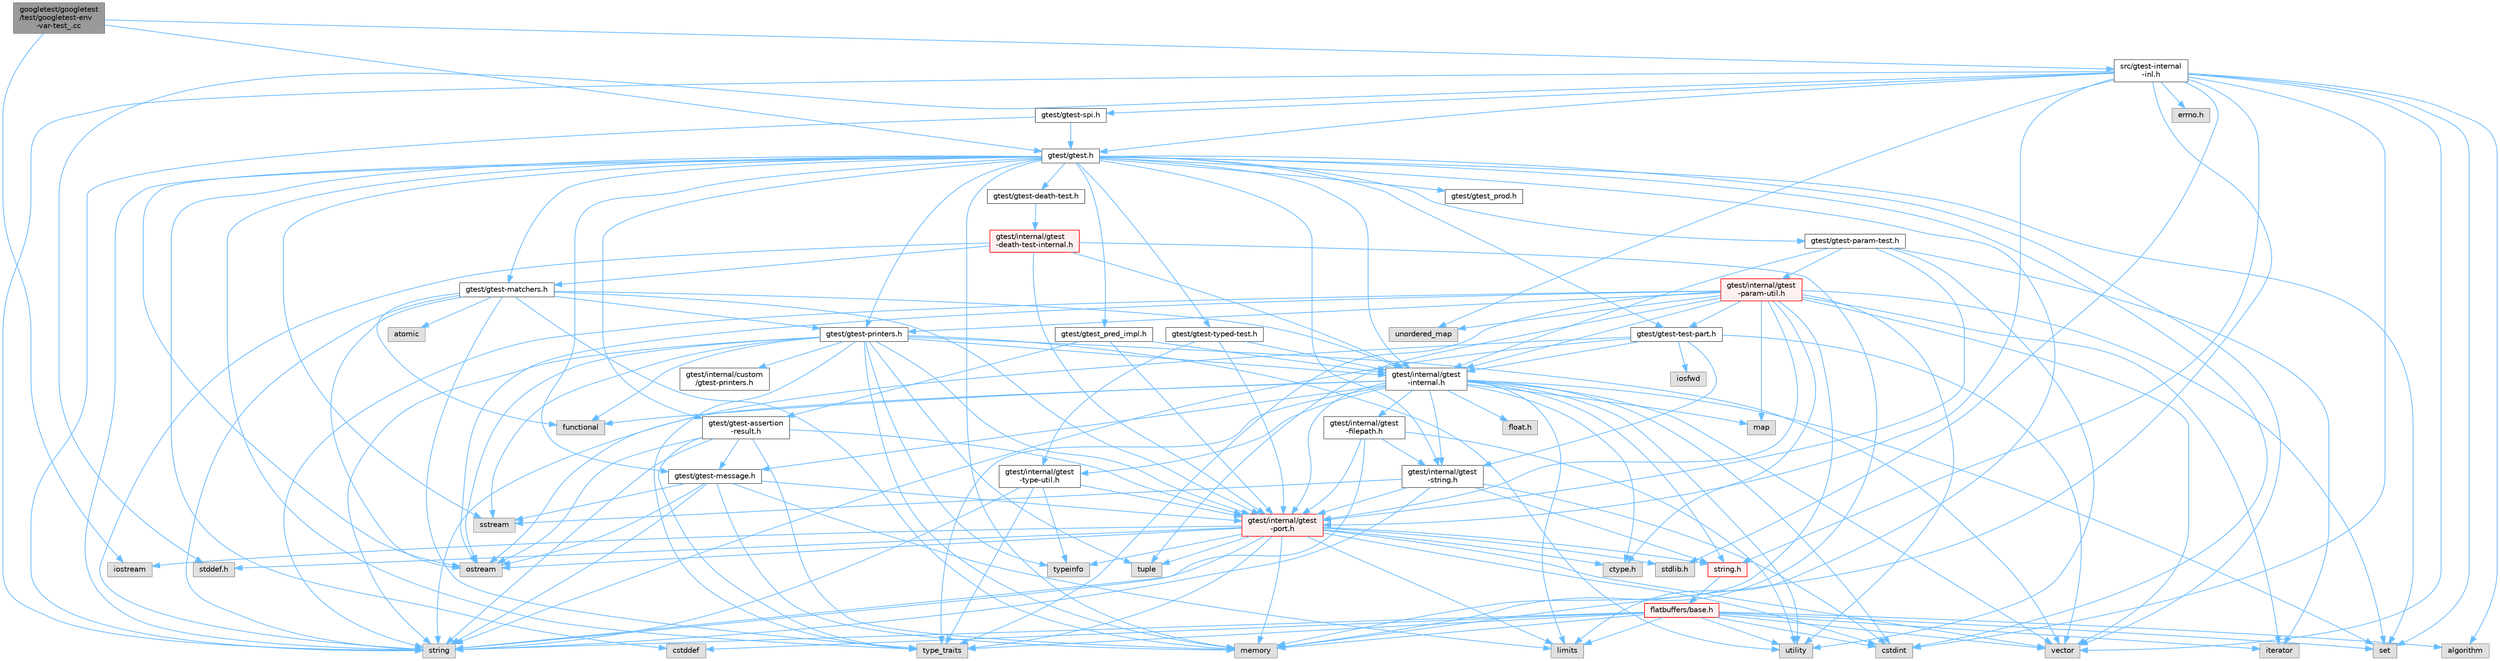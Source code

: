 digraph "googletest/googletest/test/googletest-env-var-test_.cc"
{
 // LATEX_PDF_SIZE
  bgcolor="transparent";
  edge [fontname=Helvetica,fontsize=10,labelfontname=Helvetica,labelfontsize=10];
  node [fontname=Helvetica,fontsize=10,shape=box,height=0.2,width=0.4];
  Node1 [id="Node000001",label="googletest/googletest\l/test/googletest-env\l-var-test_.cc",height=0.2,width=0.4,color="gray40", fillcolor="grey60", style="filled", fontcolor="black",tooltip=" "];
  Node1 -> Node2 [id="edge171_Node000001_Node000002",color="steelblue1",style="solid",tooltip=" "];
  Node2 [id="Node000002",label="iostream",height=0.2,width=0.4,color="grey60", fillcolor="#E0E0E0", style="filled",tooltip=" "];
  Node1 -> Node3 [id="edge172_Node000001_Node000003",color="steelblue1",style="solid",tooltip=" "];
  Node3 [id="Node000003",label="gtest/gtest.h",height=0.2,width=0.4,color="grey40", fillcolor="white", style="filled",URL="$gtest_8h.html",tooltip=" "];
  Node3 -> Node4 [id="edge173_Node000003_Node000004",color="steelblue1",style="solid",tooltip=" "];
  Node4 [id="Node000004",label="cstddef",height=0.2,width=0.4,color="grey60", fillcolor="#E0E0E0", style="filled",tooltip=" "];
  Node3 -> Node5 [id="edge174_Node000003_Node000005",color="steelblue1",style="solid",tooltip=" "];
  Node5 [id="Node000005",label="cstdint",height=0.2,width=0.4,color="grey60", fillcolor="#E0E0E0", style="filled",tooltip=" "];
  Node3 -> Node6 [id="edge175_Node000003_Node000006",color="steelblue1",style="solid",tooltip=" "];
  Node6 [id="Node000006",label="limits",height=0.2,width=0.4,color="grey60", fillcolor="#E0E0E0", style="filled",tooltip=" "];
  Node3 -> Node7 [id="edge176_Node000003_Node000007",color="steelblue1",style="solid",tooltip=" "];
  Node7 [id="Node000007",label="memory",height=0.2,width=0.4,color="grey60", fillcolor="#E0E0E0", style="filled",tooltip=" "];
  Node3 -> Node8 [id="edge177_Node000003_Node000008",color="steelblue1",style="solid",tooltip=" "];
  Node8 [id="Node000008",label="ostream",height=0.2,width=0.4,color="grey60", fillcolor="#E0E0E0", style="filled",tooltip=" "];
  Node3 -> Node9 [id="edge178_Node000003_Node000009",color="steelblue1",style="solid",tooltip=" "];
  Node9 [id="Node000009",label="set",height=0.2,width=0.4,color="grey60", fillcolor="#E0E0E0", style="filled",tooltip=" "];
  Node3 -> Node10 [id="edge179_Node000003_Node000010",color="steelblue1",style="solid",tooltip=" "];
  Node10 [id="Node000010",label="sstream",height=0.2,width=0.4,color="grey60", fillcolor="#E0E0E0", style="filled",tooltip=" "];
  Node3 -> Node11 [id="edge180_Node000003_Node000011",color="steelblue1",style="solid",tooltip=" "];
  Node11 [id="Node000011",label="string",height=0.2,width=0.4,color="grey60", fillcolor="#E0E0E0", style="filled",tooltip=" "];
  Node3 -> Node12 [id="edge181_Node000003_Node000012",color="steelblue1",style="solid",tooltip=" "];
  Node12 [id="Node000012",label="type_traits",height=0.2,width=0.4,color="grey60", fillcolor="#E0E0E0", style="filled",tooltip=" "];
  Node3 -> Node13 [id="edge182_Node000003_Node000013",color="steelblue1",style="solid",tooltip=" "];
  Node13 [id="Node000013",label="vector",height=0.2,width=0.4,color="grey60", fillcolor="#E0E0E0", style="filled",tooltip=" "];
  Node3 -> Node14 [id="edge183_Node000003_Node000014",color="steelblue1",style="solid",tooltip=" "];
  Node14 [id="Node000014",label="gtest/gtest-assertion\l-result.h",height=0.2,width=0.4,color="grey40", fillcolor="white", style="filled",URL="$gtest-assertion-result_8h.html",tooltip=" "];
  Node14 -> Node7 [id="edge184_Node000014_Node000007",color="steelblue1",style="solid",tooltip=" "];
  Node14 -> Node8 [id="edge185_Node000014_Node000008",color="steelblue1",style="solid",tooltip=" "];
  Node14 -> Node11 [id="edge186_Node000014_Node000011",color="steelblue1",style="solid",tooltip=" "];
  Node14 -> Node12 [id="edge187_Node000014_Node000012",color="steelblue1",style="solid",tooltip=" "];
  Node14 -> Node15 [id="edge188_Node000014_Node000015",color="steelblue1",style="solid",tooltip=" "];
  Node15 [id="Node000015",label="gtest/gtest-message.h",height=0.2,width=0.4,color="grey40", fillcolor="white", style="filled",URL="$gtest-message_8h.html",tooltip=" "];
  Node15 -> Node6 [id="edge189_Node000015_Node000006",color="steelblue1",style="solid",tooltip=" "];
  Node15 -> Node7 [id="edge190_Node000015_Node000007",color="steelblue1",style="solid",tooltip=" "];
  Node15 -> Node8 [id="edge191_Node000015_Node000008",color="steelblue1",style="solid",tooltip=" "];
  Node15 -> Node10 [id="edge192_Node000015_Node000010",color="steelblue1",style="solid",tooltip=" "];
  Node15 -> Node11 [id="edge193_Node000015_Node000011",color="steelblue1",style="solid",tooltip=" "];
  Node15 -> Node16 [id="edge194_Node000015_Node000016",color="steelblue1",style="solid",tooltip=" "];
  Node16 [id="Node000016",label="gtest/internal/gtest\l-port.h",height=0.2,width=0.4,color="red", fillcolor="#FFF0F0", style="filled",URL="$gtest-port_8h.html",tooltip=" "];
  Node16 -> Node18 [id="edge195_Node000016_Node000018",color="steelblue1",style="solid",tooltip=" "];
  Node18 [id="Node000018",label="ctype.h",height=0.2,width=0.4,color="grey60", fillcolor="#E0E0E0", style="filled",tooltip=" "];
  Node16 -> Node19 [id="edge196_Node000016_Node000019",color="steelblue1",style="solid",tooltip=" "];
  Node19 [id="Node000019",label="stddef.h",height=0.2,width=0.4,color="grey60", fillcolor="#E0E0E0", style="filled",tooltip=" "];
  Node16 -> Node21 [id="edge197_Node000016_Node000021",color="steelblue1",style="solid",tooltip=" "];
  Node21 [id="Node000021",label="stdlib.h",height=0.2,width=0.4,color="grey60", fillcolor="#E0E0E0", style="filled",tooltip=" "];
  Node16 -> Node22 [id="edge198_Node000016_Node000022",color="steelblue1",style="solid",tooltip=" "];
  Node22 [id="Node000022",label="string.h",height=0.2,width=0.4,color="red", fillcolor="#FFF0F0", style="filled",URL="$string_8h.html",tooltip=" "];
  Node22 -> Node23 [id="edge199_Node000022_Node000023",color="steelblue1",style="solid",tooltip=" "];
  Node23 [id="Node000023",label="flatbuffers/base.h",height=0.2,width=0.4,color="red", fillcolor="#FFF0F0", style="filled",URL="$base_8h.html",tooltip=" "];
  Node23 -> Node5 [id="edge200_Node000023_Node000005",color="steelblue1",style="solid",tooltip=" "];
  Node23 -> Node4 [id="edge201_Node000023_Node000004",color="steelblue1",style="solid",tooltip=" "];
  Node23 -> Node27 [id="edge202_Node000023_Node000027",color="steelblue1",style="solid",tooltip=" "];
  Node27 [id="Node000027",label="utility",height=0.2,width=0.4,color="grey60", fillcolor="#E0E0E0", style="filled",tooltip=" "];
  Node23 -> Node11 [id="edge203_Node000023_Node000011",color="steelblue1",style="solid",tooltip=" "];
  Node23 -> Node12 [id="edge204_Node000023_Node000012",color="steelblue1",style="solid",tooltip=" "];
  Node23 -> Node13 [id="edge205_Node000023_Node000013",color="steelblue1",style="solid",tooltip=" "];
  Node23 -> Node9 [id="edge206_Node000023_Node000009",color="steelblue1",style="solid",tooltip=" "];
  Node23 -> Node28 [id="edge207_Node000023_Node000028",color="steelblue1",style="solid",tooltip=" "];
  Node28 [id="Node000028",label="algorithm",height=0.2,width=0.4,color="grey60", fillcolor="#E0E0E0", style="filled",tooltip=" "];
  Node23 -> Node6 [id="edge208_Node000023_Node000006",color="steelblue1",style="solid",tooltip=" "];
  Node23 -> Node29 [id="edge209_Node000023_Node000029",color="steelblue1",style="solid",tooltip=" "];
  Node29 [id="Node000029",label="iterator",height=0.2,width=0.4,color="grey60", fillcolor="#E0E0E0", style="filled",tooltip=" "];
  Node23 -> Node7 [id="edge210_Node000023_Node000007",color="steelblue1",style="solid",tooltip=" "];
  Node16 -> Node5 [id="edge211_Node000016_Node000005",color="steelblue1",style="solid",tooltip=" "];
  Node16 -> Node2 [id="edge212_Node000016_Node000002",color="steelblue1",style="solid",tooltip=" "];
  Node16 -> Node6 [id="edge213_Node000016_Node000006",color="steelblue1",style="solid",tooltip=" "];
  Node16 -> Node7 [id="edge214_Node000016_Node000007",color="steelblue1",style="solid",tooltip=" "];
  Node16 -> Node8 [id="edge215_Node000016_Node000008",color="steelblue1",style="solid",tooltip=" "];
  Node16 -> Node11 [id="edge216_Node000016_Node000011",color="steelblue1",style="solid",tooltip=" "];
  Node16 -> Node35 [id="edge217_Node000016_Node000035",color="steelblue1",style="solid",tooltip=" "];
  Node35 [id="Node000035",label="tuple",height=0.2,width=0.4,color="grey60", fillcolor="#E0E0E0", style="filled",tooltip=" "];
  Node16 -> Node12 [id="edge218_Node000016_Node000012",color="steelblue1",style="solid",tooltip=" "];
  Node16 -> Node13 [id="edge219_Node000016_Node000013",color="steelblue1",style="solid",tooltip=" "];
  Node16 -> Node43 [id="edge220_Node000016_Node000043",color="steelblue1",style="solid",tooltip=" "];
  Node43 [id="Node000043",label="typeinfo",height=0.2,width=0.4,color="grey60", fillcolor="#E0E0E0", style="filled",tooltip=" "];
  Node14 -> Node16 [id="edge221_Node000014_Node000016",color="steelblue1",style="solid",tooltip=" "];
  Node3 -> Node44 [id="edge222_Node000003_Node000044",color="steelblue1",style="solid",tooltip=" "];
  Node44 [id="Node000044",label="gtest/gtest-death-test.h",height=0.2,width=0.4,color="grey40", fillcolor="white", style="filled",URL="$gtest-death-test_8h.html",tooltip=" "];
  Node44 -> Node45 [id="edge223_Node000044_Node000045",color="steelblue1",style="solid",tooltip=" "];
  Node45 [id="Node000045",label="gtest/internal/gtest\l-death-test-internal.h",height=0.2,width=0.4,color="red", fillcolor="#FFF0F0", style="filled",URL="$gtest-death-test-internal_8h.html",tooltip=" "];
  Node45 -> Node7 [id="edge224_Node000045_Node000007",color="steelblue1",style="solid",tooltip=" "];
  Node45 -> Node11 [id="edge225_Node000045_Node000011",color="steelblue1",style="solid",tooltip=" "];
  Node45 -> Node46 [id="edge226_Node000045_Node000046",color="steelblue1",style="solid",tooltip=" "];
  Node46 [id="Node000046",label="gtest/gtest-matchers.h",height=0.2,width=0.4,color="grey40", fillcolor="white", style="filled",URL="$gtest-matchers_8h.html",tooltip=" "];
  Node46 -> Node47 [id="edge227_Node000046_Node000047",color="steelblue1",style="solid",tooltip=" "];
  Node47 [id="Node000047",label="atomic",height=0.2,width=0.4,color="grey60", fillcolor="#E0E0E0", style="filled",tooltip=" "];
  Node46 -> Node48 [id="edge228_Node000046_Node000048",color="steelblue1",style="solid",tooltip=" "];
  Node48 [id="Node000048",label="functional",height=0.2,width=0.4,color="grey60", fillcolor="#E0E0E0", style="filled",tooltip=" "];
  Node46 -> Node7 [id="edge229_Node000046_Node000007",color="steelblue1",style="solid",tooltip=" "];
  Node46 -> Node8 [id="edge230_Node000046_Node000008",color="steelblue1",style="solid",tooltip=" "];
  Node46 -> Node11 [id="edge231_Node000046_Node000011",color="steelblue1",style="solid",tooltip=" "];
  Node46 -> Node12 [id="edge232_Node000046_Node000012",color="steelblue1",style="solid",tooltip=" "];
  Node46 -> Node49 [id="edge233_Node000046_Node000049",color="steelblue1",style="solid",tooltip=" "];
  Node49 [id="Node000049",label="gtest/gtest-printers.h",height=0.2,width=0.4,color="grey40", fillcolor="white", style="filled",URL="$gtest-printers_8h.html",tooltip=" "];
  Node49 -> Node48 [id="edge234_Node000049_Node000048",color="steelblue1",style="solid",tooltip=" "];
  Node49 -> Node7 [id="edge235_Node000049_Node000007",color="steelblue1",style="solid",tooltip=" "];
  Node49 -> Node8 [id="edge236_Node000049_Node000008",color="steelblue1",style="solid",tooltip=" "];
  Node49 -> Node10 [id="edge237_Node000049_Node000010",color="steelblue1",style="solid",tooltip=" "];
  Node49 -> Node11 [id="edge238_Node000049_Node000011",color="steelblue1",style="solid",tooltip=" "];
  Node49 -> Node35 [id="edge239_Node000049_Node000035",color="steelblue1",style="solid",tooltip=" "];
  Node49 -> Node12 [id="edge240_Node000049_Node000012",color="steelblue1",style="solid",tooltip=" "];
  Node49 -> Node43 [id="edge241_Node000049_Node000043",color="steelblue1",style="solid",tooltip=" "];
  Node49 -> Node27 [id="edge242_Node000049_Node000027",color="steelblue1",style="solid",tooltip=" "];
  Node49 -> Node13 [id="edge243_Node000049_Node000013",color="steelblue1",style="solid",tooltip=" "];
  Node49 -> Node50 [id="edge244_Node000049_Node000050",color="steelblue1",style="solid",tooltip=" "];
  Node50 [id="Node000050",label="gtest/internal/gtest\l-internal.h",height=0.2,width=0.4,color="grey40", fillcolor="white", style="filled",URL="$gtest-internal_8h.html",tooltip=" "];
  Node50 -> Node16 [id="edge245_Node000050_Node000016",color="steelblue1",style="solid",tooltip=" "];
  Node50 -> Node18 [id="edge246_Node000050_Node000018",color="steelblue1",style="solid",tooltip=" "];
  Node50 -> Node51 [id="edge247_Node000050_Node000051",color="steelblue1",style="solid",tooltip=" "];
  Node51 [id="Node000051",label="float.h",height=0.2,width=0.4,color="grey60", fillcolor="#E0E0E0", style="filled",tooltip=" "];
  Node50 -> Node22 [id="edge248_Node000050_Node000022",color="steelblue1",style="solid",tooltip=" "];
  Node50 -> Node5 [id="edge249_Node000050_Node000005",color="steelblue1",style="solid",tooltip=" "];
  Node50 -> Node48 [id="edge250_Node000050_Node000048",color="steelblue1",style="solid",tooltip=" "];
  Node50 -> Node6 [id="edge251_Node000050_Node000006",color="steelblue1",style="solid",tooltip=" "];
  Node50 -> Node52 [id="edge252_Node000050_Node000052",color="steelblue1",style="solid",tooltip=" "];
  Node52 [id="Node000052",label="map",height=0.2,width=0.4,color="grey60", fillcolor="#E0E0E0", style="filled",tooltip=" "];
  Node50 -> Node9 [id="edge253_Node000050_Node000009",color="steelblue1",style="solid",tooltip=" "];
  Node50 -> Node11 [id="edge254_Node000050_Node000011",color="steelblue1",style="solid",tooltip=" "];
  Node50 -> Node12 [id="edge255_Node000050_Node000012",color="steelblue1",style="solid",tooltip=" "];
  Node50 -> Node27 [id="edge256_Node000050_Node000027",color="steelblue1",style="solid",tooltip=" "];
  Node50 -> Node13 [id="edge257_Node000050_Node000013",color="steelblue1",style="solid",tooltip=" "];
  Node50 -> Node15 [id="edge258_Node000050_Node000015",color="steelblue1",style="solid",tooltip=" "];
  Node50 -> Node53 [id="edge259_Node000050_Node000053",color="steelblue1",style="solid",tooltip=" "];
  Node53 [id="Node000053",label="gtest/internal/gtest\l-filepath.h",height=0.2,width=0.4,color="grey40", fillcolor="white", style="filled",URL="$gtest-filepath_8h.html",tooltip=" "];
  Node53 -> Node11 [id="edge260_Node000053_Node000011",color="steelblue1",style="solid",tooltip=" "];
  Node53 -> Node27 [id="edge261_Node000053_Node000027",color="steelblue1",style="solid",tooltip=" "];
  Node53 -> Node16 [id="edge262_Node000053_Node000016",color="steelblue1",style="solid",tooltip=" "];
  Node53 -> Node54 [id="edge263_Node000053_Node000054",color="steelblue1",style="solid",tooltip=" "];
  Node54 [id="Node000054",label="gtest/internal/gtest\l-string.h",height=0.2,width=0.4,color="grey40", fillcolor="white", style="filled",URL="$gtest-string_8h.html",tooltip=" "];
  Node54 -> Node22 [id="edge264_Node000054_Node000022",color="steelblue1",style="solid",tooltip=" "];
  Node54 -> Node5 [id="edge265_Node000054_Node000005",color="steelblue1",style="solid",tooltip=" "];
  Node54 -> Node10 [id="edge266_Node000054_Node000010",color="steelblue1",style="solid",tooltip=" "];
  Node54 -> Node11 [id="edge267_Node000054_Node000011",color="steelblue1",style="solid",tooltip=" "];
  Node54 -> Node16 [id="edge268_Node000054_Node000016",color="steelblue1",style="solid",tooltip=" "];
  Node50 -> Node54 [id="edge269_Node000050_Node000054",color="steelblue1",style="solid",tooltip=" "];
  Node50 -> Node55 [id="edge270_Node000050_Node000055",color="steelblue1",style="solid",tooltip=" "];
  Node55 [id="Node000055",label="gtest/internal/gtest\l-type-util.h",height=0.2,width=0.4,color="grey40", fillcolor="white", style="filled",URL="$gtest-type-util_8h.html",tooltip=" "];
  Node55 -> Node11 [id="edge271_Node000055_Node000011",color="steelblue1",style="solid",tooltip=" "];
  Node55 -> Node12 [id="edge272_Node000055_Node000012",color="steelblue1",style="solid",tooltip=" "];
  Node55 -> Node43 [id="edge273_Node000055_Node000043",color="steelblue1",style="solid",tooltip=" "];
  Node55 -> Node16 [id="edge274_Node000055_Node000016",color="steelblue1",style="solid",tooltip=" "];
  Node49 -> Node16 [id="edge275_Node000049_Node000016",color="steelblue1",style="solid",tooltip=" "];
  Node49 -> Node56 [id="edge276_Node000049_Node000056",color="steelblue1",style="solid",tooltip=" "];
  Node56 [id="Node000056",label="gtest/internal/custom\l/gtest-printers.h",height=0.2,width=0.4,color="grey40", fillcolor="white", style="filled",URL="$internal_2custom_2gtest-printers_8h.html",tooltip=" "];
  Node46 -> Node50 [id="edge277_Node000046_Node000050",color="steelblue1",style="solid",tooltip=" "];
  Node46 -> Node16 [id="edge278_Node000046_Node000016",color="steelblue1",style="solid",tooltip=" "];
  Node45 -> Node50 [id="edge279_Node000045_Node000050",color="steelblue1",style="solid",tooltip=" "];
  Node45 -> Node16 [id="edge280_Node000045_Node000016",color="steelblue1",style="solid",tooltip=" "];
  Node3 -> Node46 [id="edge281_Node000003_Node000046",color="steelblue1",style="solid",tooltip=" "];
  Node3 -> Node15 [id="edge282_Node000003_Node000015",color="steelblue1",style="solid",tooltip=" "];
  Node3 -> Node57 [id="edge283_Node000003_Node000057",color="steelblue1",style="solid",tooltip=" "];
  Node57 [id="Node000057",label="gtest/gtest-param-test.h",height=0.2,width=0.4,color="grey40", fillcolor="white", style="filled",URL="$gtest-param-test_8h.html",tooltip=" "];
  Node57 -> Node29 [id="edge284_Node000057_Node000029",color="steelblue1",style="solid",tooltip=" "];
  Node57 -> Node27 [id="edge285_Node000057_Node000027",color="steelblue1",style="solid",tooltip=" "];
  Node57 -> Node50 [id="edge286_Node000057_Node000050",color="steelblue1",style="solid",tooltip=" "];
  Node57 -> Node58 [id="edge287_Node000057_Node000058",color="steelblue1",style="solid",tooltip=" "];
  Node58 [id="Node000058",label="gtest/internal/gtest\l-param-util.h",height=0.2,width=0.4,color="red", fillcolor="#FFF0F0", style="filled",URL="$gtest-param-util_8h.html",tooltip=" "];
  Node58 -> Node18 [id="edge288_Node000058_Node000018",color="steelblue1",style="solid",tooltip=" "];
  Node58 -> Node29 [id="edge289_Node000058_Node000029",color="steelblue1",style="solid",tooltip=" "];
  Node58 -> Node52 [id="edge290_Node000058_Node000052",color="steelblue1",style="solid",tooltip=" "];
  Node58 -> Node7 [id="edge291_Node000058_Node000007",color="steelblue1",style="solid",tooltip=" "];
  Node58 -> Node8 [id="edge292_Node000058_Node000008",color="steelblue1",style="solid",tooltip=" "];
  Node58 -> Node9 [id="edge293_Node000058_Node000009",color="steelblue1",style="solid",tooltip=" "];
  Node58 -> Node11 [id="edge294_Node000058_Node000011",color="steelblue1",style="solid",tooltip=" "];
  Node58 -> Node35 [id="edge295_Node000058_Node000035",color="steelblue1",style="solid",tooltip=" "];
  Node58 -> Node12 [id="edge296_Node000058_Node000012",color="steelblue1",style="solid",tooltip=" "];
  Node58 -> Node60 [id="edge297_Node000058_Node000060",color="steelblue1",style="solid",tooltip=" "];
  Node60 [id="Node000060",label="unordered_map",height=0.2,width=0.4,color="grey60", fillcolor="#E0E0E0", style="filled",tooltip=" "];
  Node58 -> Node27 [id="edge298_Node000058_Node000027",color="steelblue1",style="solid",tooltip=" "];
  Node58 -> Node13 [id="edge299_Node000058_Node000013",color="steelblue1",style="solid",tooltip=" "];
  Node58 -> Node49 [id="edge300_Node000058_Node000049",color="steelblue1",style="solid",tooltip=" "];
  Node58 -> Node61 [id="edge301_Node000058_Node000061",color="steelblue1",style="solid",tooltip=" "];
  Node61 [id="Node000061",label="gtest/gtest-test-part.h",height=0.2,width=0.4,color="grey40", fillcolor="white", style="filled",URL="$gtest-test-part_8h.html",tooltip=" "];
  Node61 -> Node62 [id="edge302_Node000061_Node000062",color="steelblue1",style="solid",tooltip=" "];
  Node62 [id="Node000062",label="iosfwd",height=0.2,width=0.4,color="grey60", fillcolor="#E0E0E0", style="filled",tooltip=" "];
  Node61 -> Node8 [id="edge303_Node000061_Node000008",color="steelblue1",style="solid",tooltip=" "];
  Node61 -> Node11 [id="edge304_Node000061_Node000011",color="steelblue1",style="solid",tooltip=" "];
  Node61 -> Node13 [id="edge305_Node000061_Node000013",color="steelblue1",style="solid",tooltip=" "];
  Node61 -> Node50 [id="edge306_Node000061_Node000050",color="steelblue1",style="solid",tooltip=" "];
  Node61 -> Node54 [id="edge307_Node000061_Node000054",color="steelblue1",style="solid",tooltip=" "];
  Node58 -> Node50 [id="edge308_Node000058_Node000050",color="steelblue1",style="solid",tooltip=" "];
  Node58 -> Node16 [id="edge309_Node000058_Node000016",color="steelblue1",style="solid",tooltip=" "];
  Node57 -> Node16 [id="edge310_Node000057_Node000016",color="steelblue1",style="solid",tooltip=" "];
  Node3 -> Node49 [id="edge311_Node000003_Node000049",color="steelblue1",style="solid",tooltip=" "];
  Node3 -> Node61 [id="edge312_Node000003_Node000061",color="steelblue1",style="solid",tooltip=" "];
  Node3 -> Node63 [id="edge313_Node000003_Node000063",color="steelblue1",style="solid",tooltip=" "];
  Node63 [id="Node000063",label="gtest/gtest-typed-test.h",height=0.2,width=0.4,color="grey40", fillcolor="white", style="filled",URL="$gtest-typed-test_8h.html",tooltip=" "];
  Node63 -> Node50 [id="edge314_Node000063_Node000050",color="steelblue1",style="solid",tooltip=" "];
  Node63 -> Node16 [id="edge315_Node000063_Node000016",color="steelblue1",style="solid",tooltip=" "];
  Node63 -> Node55 [id="edge316_Node000063_Node000055",color="steelblue1",style="solid",tooltip=" "];
  Node3 -> Node64 [id="edge317_Node000003_Node000064",color="steelblue1",style="solid",tooltip=" "];
  Node64 [id="Node000064",label="gtest/gtest_pred_impl.h",height=0.2,width=0.4,color="grey40", fillcolor="white", style="filled",URL="$gtest__pred__impl_8h.html",tooltip=" "];
  Node64 -> Node14 [id="edge318_Node000064_Node000014",color="steelblue1",style="solid",tooltip=" "];
  Node64 -> Node50 [id="edge319_Node000064_Node000050",color="steelblue1",style="solid",tooltip=" "];
  Node64 -> Node16 [id="edge320_Node000064_Node000016",color="steelblue1",style="solid",tooltip=" "];
  Node3 -> Node65 [id="edge321_Node000003_Node000065",color="steelblue1",style="solid",tooltip=" "];
  Node65 [id="Node000065",label="gtest/gtest_prod.h",height=0.2,width=0.4,color="grey40", fillcolor="white", style="filled",URL="$gtest__prod_8h.html",tooltip=" "];
  Node3 -> Node50 [id="edge322_Node000003_Node000050",color="steelblue1",style="solid",tooltip=" "];
  Node3 -> Node54 [id="edge323_Node000003_Node000054",color="steelblue1",style="solid",tooltip=" "];
  Node1 -> Node66 [id="edge324_Node000001_Node000066",color="steelblue1",style="solid",tooltip=" "];
  Node66 [id="Node000066",label="src/gtest-internal\l-inl.h",height=0.2,width=0.4,color="grey40", fillcolor="white", style="filled",URL="$gtest-internal-inl_8h.html",tooltip=" "];
  Node66 -> Node67 [id="edge325_Node000066_Node000067",color="steelblue1",style="solid",tooltip=" "];
  Node67 [id="Node000067",label="errno.h",height=0.2,width=0.4,color="grey60", fillcolor="#E0E0E0", style="filled",tooltip=" "];
  Node66 -> Node19 [id="edge326_Node000066_Node000019",color="steelblue1",style="solid",tooltip=" "];
  Node66 -> Node21 [id="edge327_Node000066_Node000021",color="steelblue1",style="solid",tooltip=" "];
  Node66 -> Node22 [id="edge328_Node000066_Node000022",color="steelblue1",style="solid",tooltip=" "];
  Node66 -> Node28 [id="edge329_Node000066_Node000028",color="steelblue1",style="solid",tooltip=" "];
  Node66 -> Node5 [id="edge330_Node000066_Node000005",color="steelblue1",style="solid",tooltip=" "];
  Node66 -> Node7 [id="edge331_Node000066_Node000007",color="steelblue1",style="solid",tooltip=" "];
  Node66 -> Node9 [id="edge332_Node000066_Node000009",color="steelblue1",style="solid",tooltip=" "];
  Node66 -> Node11 [id="edge333_Node000066_Node000011",color="steelblue1",style="solid",tooltip=" "];
  Node66 -> Node60 [id="edge334_Node000066_Node000060",color="steelblue1",style="solid",tooltip=" "];
  Node66 -> Node13 [id="edge335_Node000066_Node000013",color="steelblue1",style="solid",tooltip=" "];
  Node66 -> Node16 [id="edge336_Node000066_Node000016",color="steelblue1",style="solid",tooltip=" "];
  Node66 -> Node68 [id="edge337_Node000066_Node000068",color="steelblue1",style="solid",tooltip=" "];
  Node68 [id="Node000068",label="gtest/gtest-spi.h",height=0.2,width=0.4,color="grey40", fillcolor="white", style="filled",URL="$gtest-spi_8h.html",tooltip=" "];
  Node68 -> Node11 [id="edge338_Node000068_Node000011",color="steelblue1",style="solid",tooltip=" "];
  Node68 -> Node3 [id="edge339_Node000068_Node000003",color="steelblue1",style="solid",tooltip=" "];
  Node66 -> Node3 [id="edge340_Node000066_Node000003",color="steelblue1",style="solid",tooltip=" "];
}
